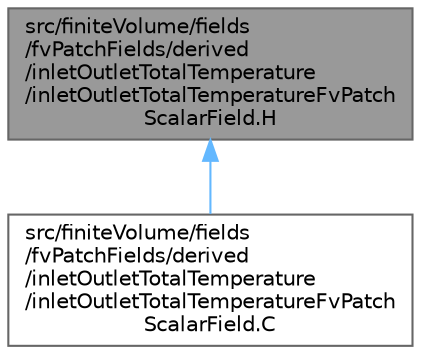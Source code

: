 digraph "src/finiteVolume/fields/fvPatchFields/derived/inletOutletTotalTemperature/inletOutletTotalTemperatureFvPatchScalarField.H"
{
 // LATEX_PDF_SIZE
  bgcolor="transparent";
  edge [fontname=Helvetica,fontsize=10,labelfontname=Helvetica,labelfontsize=10];
  node [fontname=Helvetica,fontsize=10,shape=box,height=0.2,width=0.4];
  Node1 [id="Node000001",label="src/finiteVolume/fields\l/fvPatchFields/derived\l/inletOutletTotalTemperature\l/inletOutletTotalTemperatureFvPatch\lScalarField.H",height=0.2,width=0.4,color="gray40", fillcolor="grey60", style="filled", fontcolor="black",tooltip=" "];
  Node1 -> Node2 [id="edge1_Node000001_Node000002",dir="back",color="steelblue1",style="solid",tooltip=" "];
  Node2 [id="Node000002",label="src/finiteVolume/fields\l/fvPatchFields/derived\l/inletOutletTotalTemperature\l/inletOutletTotalTemperatureFvPatch\lScalarField.C",height=0.2,width=0.4,color="grey40", fillcolor="white", style="filled",URL="$inletOutletTotalTemperatureFvPatchScalarField_8C.html",tooltip=" "];
}
